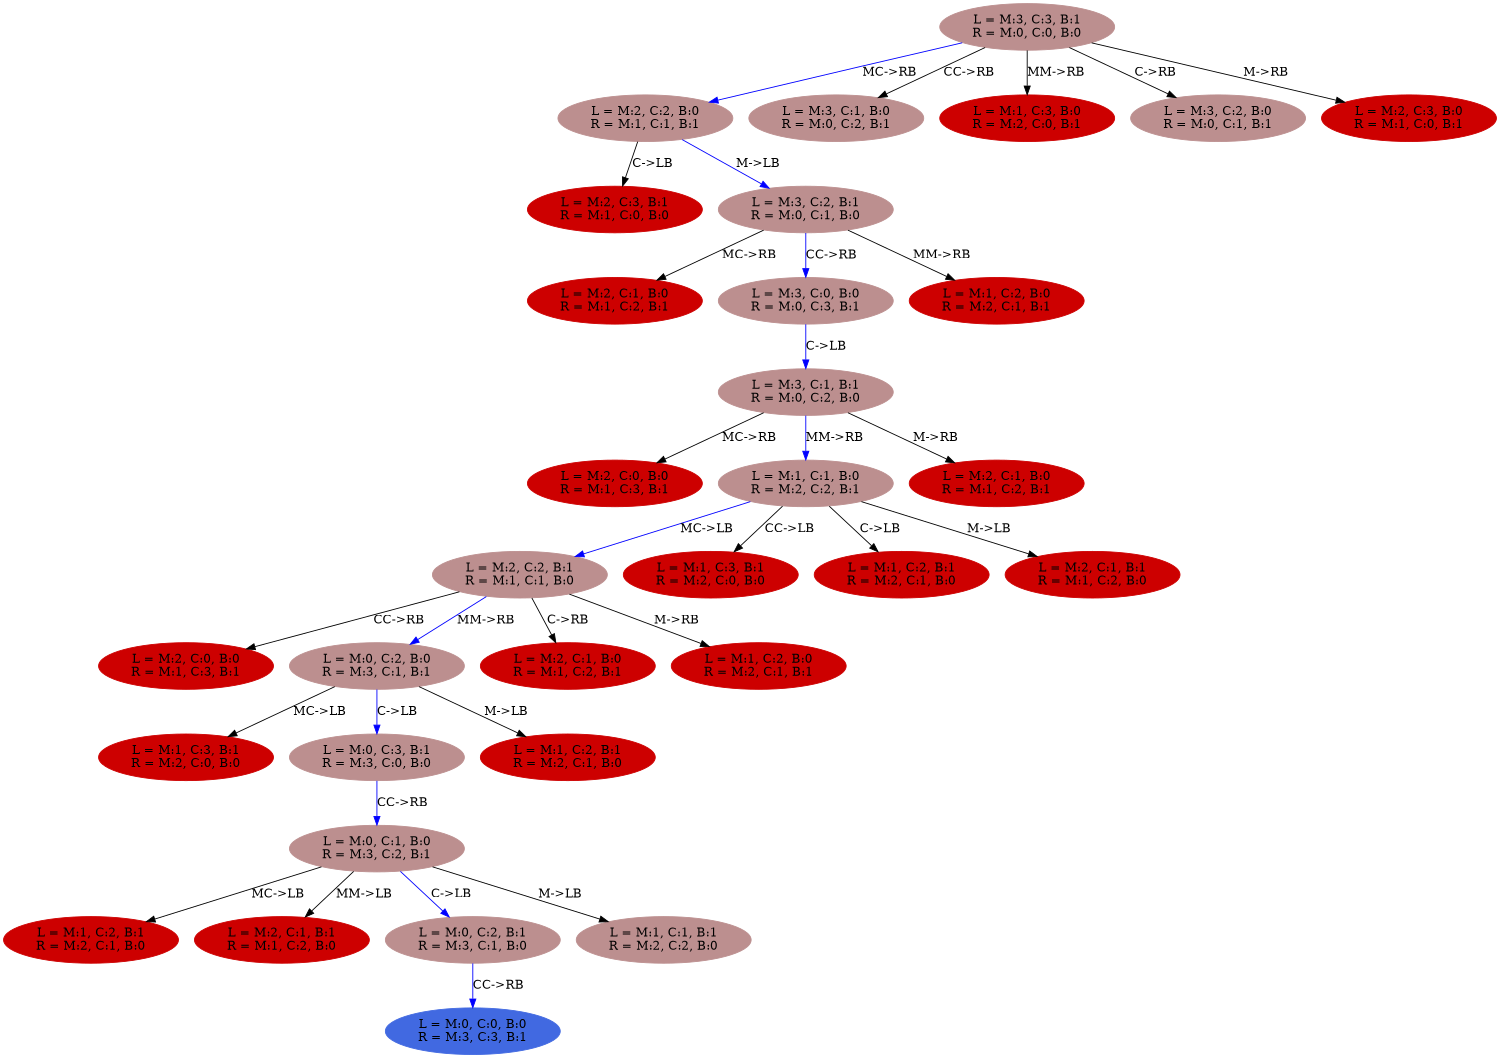 digraph mc {
  size="10,10"
  rankdir=TB;
  node [style=filled];

  "ROOT" [ label=<L = M:3, C:3, B:1<BR/>R = M:0, C:0, B:0>, color="rosybrown" ];

  "N-4" [ label=<L = M:2, C:2, B:0<BR/>R = M:1, C:1, B:1>, color="rosybrown" ];
  "ROOT" -> "N-4" [ label="MC->RB", color=blue ];

  "N-3" [ label=<L = M:3, C:1, B:0<BR/>R = M:0, C:2, B:1>, color="rosybrown" ];
  "ROOT" -> "N-3" [ label="CC->RB" ];

  "N-2" [ label=<L = M:1, C:3, B:0<BR/>R = M:2, C:0, B:1>, color="red3" ];
  "ROOT" -> "N-2" [ label="MM->RB" ];

  "N-1" [ label=<L = M:3, C:2, B:0<BR/>R = M:0, C:1, B:1>, color="rosybrown" ];
  "ROOT" -> "N-1" [ label="C->RB" ];

  "N-0" [ label=<L = M:2, C:3, B:0<BR/>R = M:1, C:0, B:1>, color="red3" ];
  "ROOT" -> "N-0" [ label="M->RB" ];

  "N-6" [ label=<L = M:2, C:3, B:1<BR/>R = M:1, C:0, B:0>, color="red3" ];
  "N-4" -> "N-6" [ label="C->LB" ];

  "N-5" [ label=<L = M:3, C:2, B:1<BR/>R = M:0, C:1, B:0>, color="rosybrown" ];
  "N-4" -> "N-5" [ label="M->LB", color=blue ];

  "N-15" [ label=<L = M:2, C:1, B:0<BR/>R = M:1, C:2, B:1>, color="red3" ];
  "N-5" -> "N-15" [ label="MC->RB" ];

  "N-14" [ label=<L = M:3, C:0, B:0<BR/>R = M:0, C:3, B:1>, color="rosybrown" ];
  "N-5" -> "N-14" [ label="CC->RB", color=blue ];

  "N-13" [ label=<L = M:1, C:2, B:0<BR/>R = M:2, C:1, B:1>, color="red3" ];
  "N-5" -> "N-13" [ label="MM->RB" ];

  "N-16" [ label=<L = M:3, C:1, B:1<BR/>R = M:0, C:2, B:0>, color="rosybrown" ];
  "N-14" -> "N-16" [ label="C->LB", color=blue ];

  "N-21" [ label=<L = M:2, C:0, B:0<BR/>R = M:1, C:3, B:1>, color="red3" ];
  "N-16" -> "N-21" [ label="MC->RB" ];

  "N-20" [ label=<L = M:1, C:1, B:0<BR/>R = M:2, C:2, B:1>, color="rosybrown" ];
  "N-16" -> "N-20" [ label="MM->RB", color=blue ];

  "N-18" [ label=<L = M:2, C:1, B:0<BR/>R = M:1, C:2, B:1>, color="red3" ];
  "N-16" -> "N-18" [ label="M->RB" ];

  "N-26" [ label=<L = M:2, C:2, B:1<BR/>R = M:1, C:1, B:0>, color="rosybrown" ];
  "N-20" -> "N-26" [ label="MC->LB", color=blue ];

  "N-25" [ label=<L = M:1, C:3, B:1<BR/>R = M:2, C:0, B:0>, color="red3" ];
  "N-20" -> "N-25" [ label="CC->LB" ];

  "N-23" [ label=<L = M:1, C:2, B:1<BR/>R = M:2, C:1, B:0>, color="red3" ];
  "N-20" -> "N-23" [ label="C->LB" ];

  "N-22" [ label=<L = M:2, C:1, B:1<BR/>R = M:1, C:2, B:0>, color="red3" ];
  "N-20" -> "N-22" [ label="M->LB" ];

  "N-30" [ label=<L = M:2, C:0, B:0<BR/>R = M:1, C:3, B:1>, color="red3" ];
  "N-26" -> "N-30" [ label="CC->RB" ];

  "N-29" [ label=<L = M:0, C:2, B:0<BR/>R = M:3, C:1, B:1>, color="rosybrown" ];
  "N-26" -> "N-29" [ label="MM->RB", color=blue ];

  "N-28" [ label=<L = M:2, C:1, B:0<BR/>R = M:1, C:2, B:1>, color="red3" ];
  "N-26" -> "N-28" [ label="C->RB" ];

  "N-27" [ label=<L = M:1, C:2, B:0<BR/>R = M:2, C:1, B:1>, color="red3" ];
  "N-26" -> "N-27" [ label="M->RB" ];

  "N-35" [ label=<L = M:1, C:3, B:1<BR/>R = M:2, C:0, B:0>, color="red3" ];
  "N-29" -> "N-35" [ label="MC->LB" ];

  "N-33" [ label=<L = M:0, C:3, B:1<BR/>R = M:3, C:0, B:0>, color="rosybrown" ];
  "N-29" -> "N-33" [ label="C->LB", color=blue ];

  "N-32" [ label=<L = M:1, C:2, B:1<BR/>R = M:2, C:1, B:0>, color="red3" ];
  "N-29" -> "N-32" [ label="M->LB" ];

  "N-37" [ label=<L = M:0, C:1, B:0<BR/>R = M:3, C:2, B:1>, color="rosybrown" ];
  "N-33" -> "N-37" [ label="CC->RB", color=blue ];

  "N-42" [ label=<L = M:1, C:2, B:1<BR/>R = M:2, C:1, B:0>, color="red3" ];
  "N-37" -> "N-42" [ label="MC->LB" ];

  "N-40" [ label=<L = M:2, C:1, B:1<BR/>R = M:1, C:2, B:0>, color="red3" ];
  "N-37" -> "N-40" [ label="MM->LB" ];

  "N-39" [ label=<L = M:0, C:2, B:1<BR/>R = M:3, C:1, B:0>, color="rosybrown" ];
  "N-37" -> "N-39" [ label="C->LB", color=blue ];

  "N-38" [ label=<L = M:1, C:1, B:1<BR/>R = M:2, C:2, B:0>, color="rosybrown" ];
  "N-37" -> "N-38" [ label="M->LB" ];

  "N-44" [ label=<L = M:0, C:0, B:0<BR/>R = M:3, C:3, B:1>, color="royalblue" ];
  "N-39" -> "N-44" [ label="CC->RB", color=blue ];

}